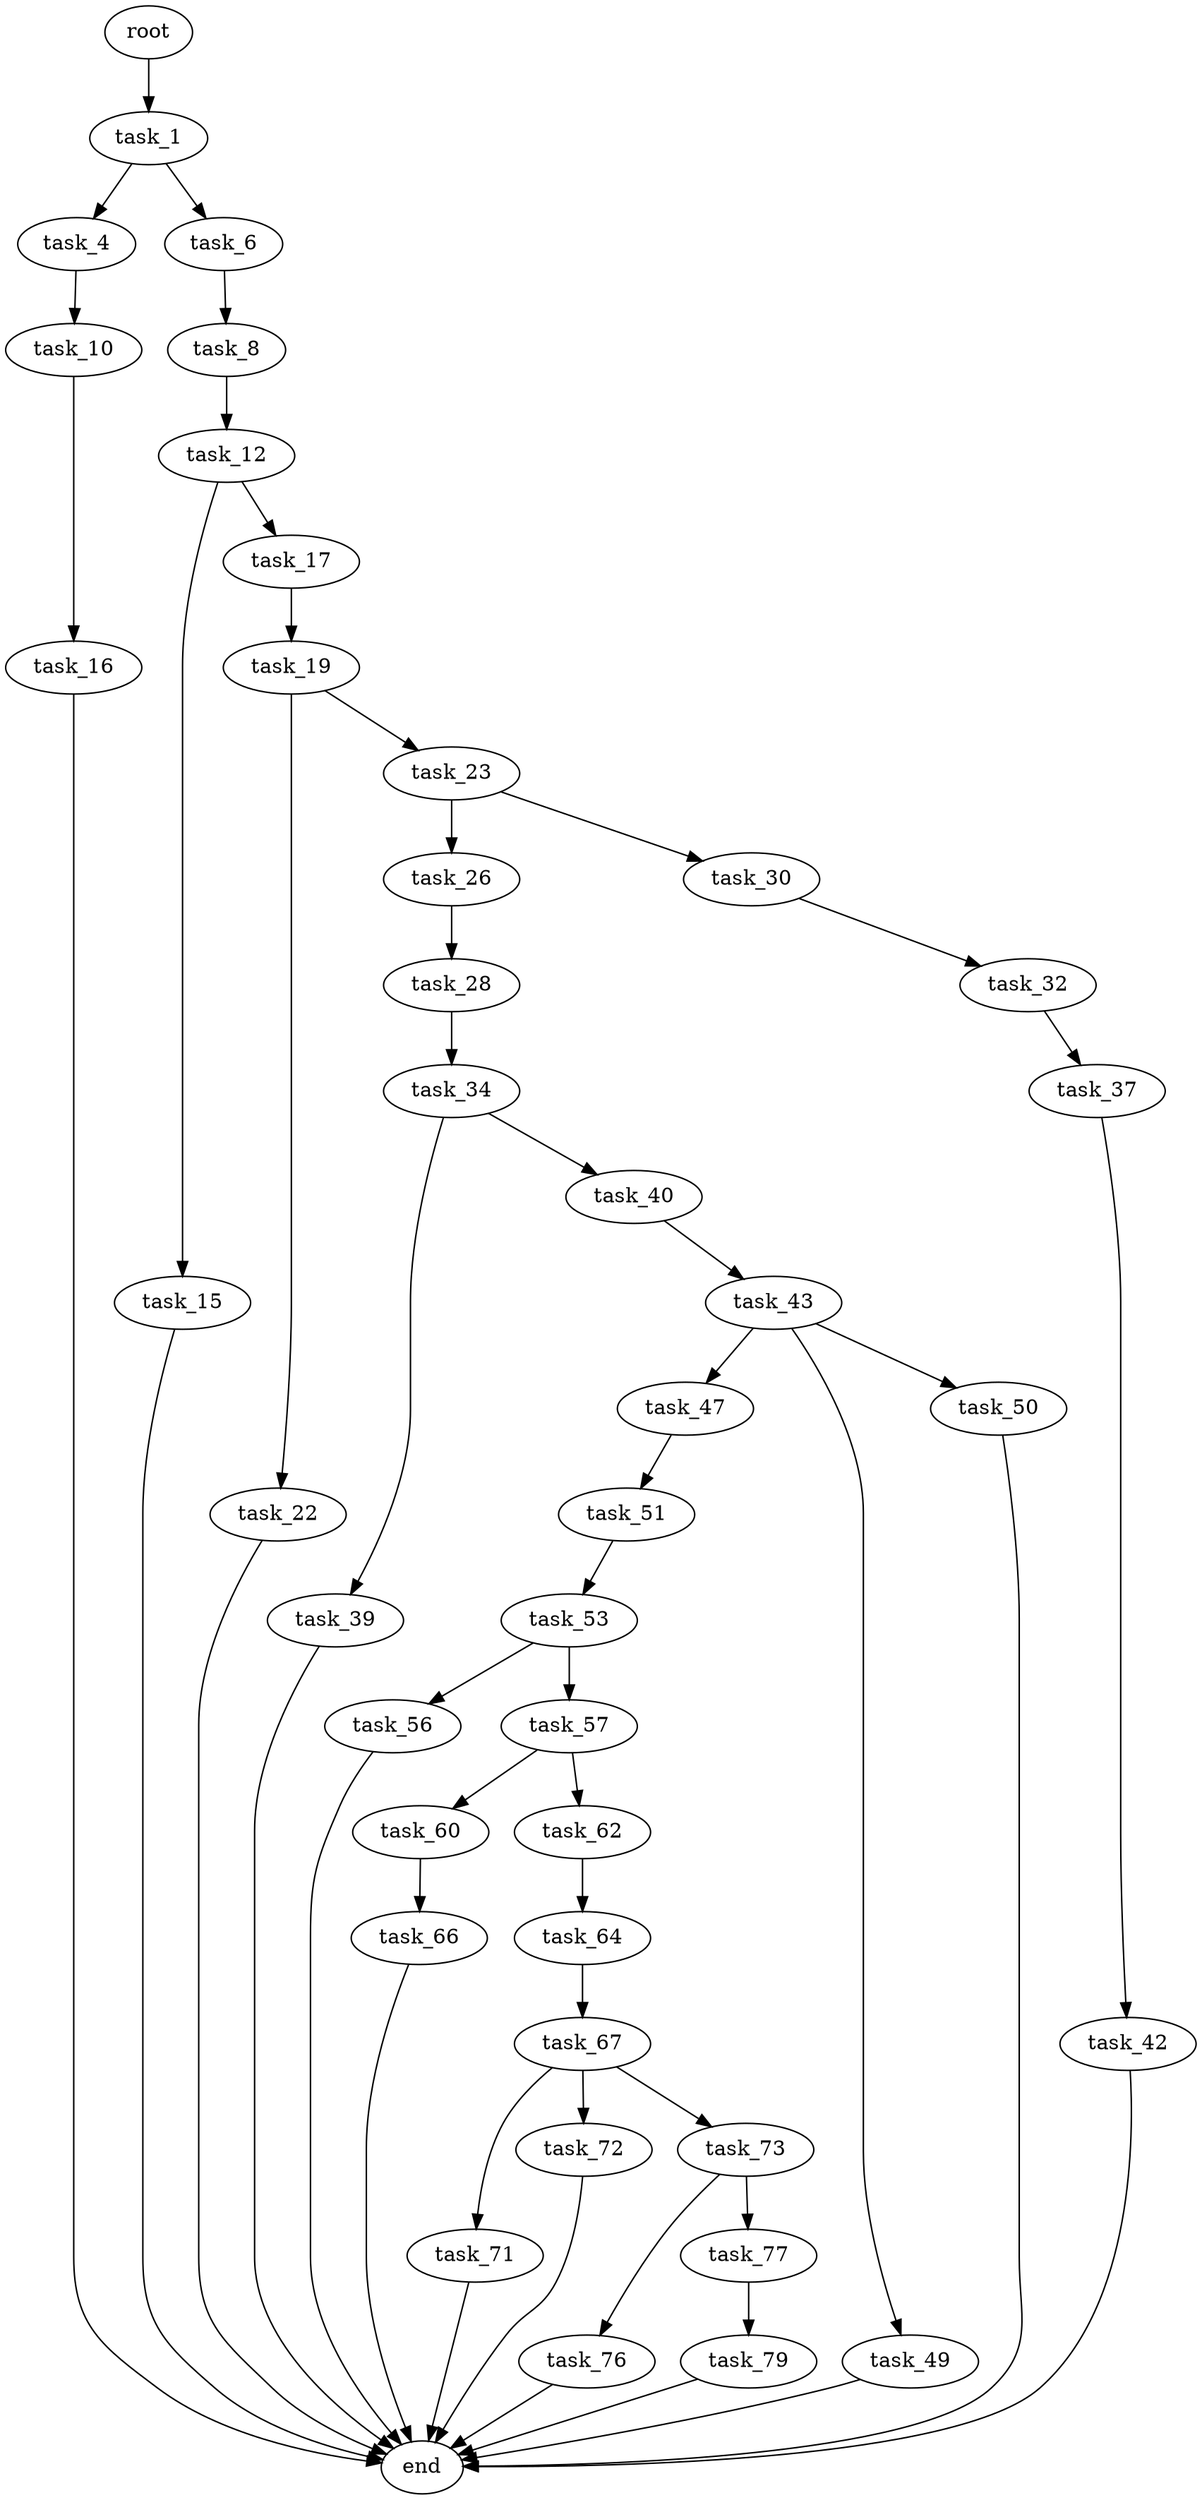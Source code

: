 digraph G {
  root [size="0.000000"];
  task_1 [size="32576146416.000000"];
  task_4 [size="1585693318.000000"];
  task_6 [size="231928233984.000000"];
  task_10 [size="154272922212.000000"];
  task_8 [size="14870949676.000000"];
  task_12 [size="59762119286.000000"];
  task_16 [size="23423966948.000000"];
  task_15 [size="81342486645.000000"];
  task_17 [size="6671808491.000000"];
  end [size="0.000000"];
  task_19 [size="35164852488.000000"];
  task_22 [size="93668409137.000000"];
  task_23 [size="16396715933.000000"];
  task_26 [size="368293445632.000000"];
  task_30 [size="8589934592.000000"];
  task_28 [size="68719476736.000000"];
  task_34 [size="111971383069.000000"];
  task_32 [size="287318428975.000000"];
  task_37 [size="462444722500.000000"];
  task_39 [size="231928233984.000000"];
  task_40 [size="1159743780.000000"];
  task_42 [size="443212400921.000000"];
  task_43 [size="491526086792.000000"];
  task_47 [size="2165479708.000000"];
  task_49 [size="231928233984.000000"];
  task_50 [size="782757789696.000000"];
  task_51 [size="8589934592.000000"];
  task_53 [size="97002173452.000000"];
  task_56 [size="368293445632.000000"];
  task_57 [size="207071738576.000000"];
  task_60 [size="413855340604.000000"];
  task_62 [size="19061366060.000000"];
  task_66 [size="1142940900402.000000"];
  task_64 [size="932092914.000000"];
  task_67 [size="28991029248.000000"];
  task_71 [size="421382360848.000000"];
  task_72 [size="24425681199.000000"];
  task_73 [size="1073741824000.000000"];
  task_76 [size="23670004334.000000"];
  task_77 [size="1661070047.000000"];
  task_79 [size="1073741824000.000000"];

  root -> task_1 [size="1.000000"];
  task_1 -> task_4 [size="33554432.000000"];
  task_1 -> task_6 [size="33554432.000000"];
  task_4 -> task_10 [size="33554432.000000"];
  task_6 -> task_8 [size="301989888.000000"];
  task_10 -> task_16 [size="134217728.000000"];
  task_8 -> task_12 [size="33554432.000000"];
  task_12 -> task_15 [size="75497472.000000"];
  task_12 -> task_17 [size="75497472.000000"];
  task_16 -> end [size="1.000000"];
  task_15 -> end [size="1.000000"];
  task_17 -> task_19 [size="209715200.000000"];
  task_19 -> task_22 [size="134217728.000000"];
  task_19 -> task_23 [size="134217728.000000"];
  task_22 -> end [size="1.000000"];
  task_23 -> task_26 [size="411041792.000000"];
  task_23 -> task_30 [size="411041792.000000"];
  task_26 -> task_28 [size="411041792.000000"];
  task_30 -> task_32 [size="33554432.000000"];
  task_28 -> task_34 [size="134217728.000000"];
  task_34 -> task_39 [size="209715200.000000"];
  task_34 -> task_40 [size="209715200.000000"];
  task_32 -> task_37 [size="209715200.000000"];
  task_37 -> task_42 [size="838860800.000000"];
  task_39 -> end [size="1.000000"];
  task_40 -> task_43 [size="33554432.000000"];
  task_42 -> end [size="1.000000"];
  task_43 -> task_47 [size="536870912.000000"];
  task_43 -> task_49 [size="536870912.000000"];
  task_43 -> task_50 [size="536870912.000000"];
  task_47 -> task_51 [size="209715200.000000"];
  task_49 -> end [size="1.000000"];
  task_50 -> end [size="1.000000"];
  task_51 -> task_53 [size="33554432.000000"];
  task_53 -> task_56 [size="75497472.000000"];
  task_53 -> task_57 [size="75497472.000000"];
  task_56 -> end [size="1.000000"];
  task_57 -> task_60 [size="411041792.000000"];
  task_57 -> task_62 [size="411041792.000000"];
  task_60 -> task_66 [size="411041792.000000"];
  task_62 -> task_64 [size="33554432.000000"];
  task_66 -> end [size="1.000000"];
  task_64 -> task_67 [size="33554432.000000"];
  task_67 -> task_71 [size="75497472.000000"];
  task_67 -> task_72 [size="75497472.000000"];
  task_67 -> task_73 [size="75497472.000000"];
  task_71 -> end [size="1.000000"];
  task_72 -> end [size="1.000000"];
  task_73 -> task_76 [size="838860800.000000"];
  task_73 -> task_77 [size="838860800.000000"];
  task_76 -> end [size="1.000000"];
  task_77 -> task_79 [size="75497472.000000"];
  task_79 -> end [size="1.000000"];
}
